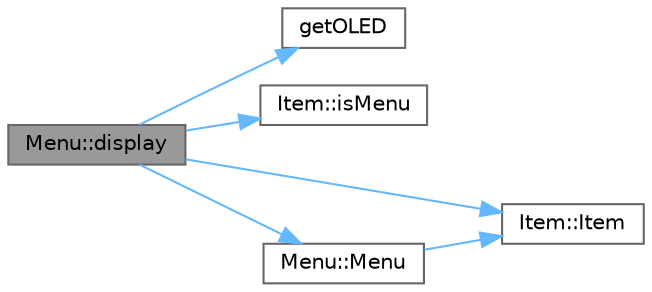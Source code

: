 digraph "Menu::display"
{
 // LATEX_PDF_SIZE
  bgcolor="transparent";
  edge [fontname=Helvetica,fontsize=10,labelfontname=Helvetica,labelfontsize=10];
  node [fontname=Helvetica,fontsize=10,shape=box,height=0.2,width=0.4];
  rankdir="LR";
  Node1 [id="Node000001",label="Menu::display",height=0.2,width=0.4,color="gray40", fillcolor="grey60", style="filled", fontcolor="black",tooltip=" "];
  Node1 -> Node2 [id="edge1_Node000001_Node000002",color="steelblue1",style="solid",tooltip=" "];
  Node2 [id="Node000002",label="getOLED",height=0.2,width=0.4,color="grey40", fillcolor="white", style="filled",URL="$_action_item_8cpp.html#ac9b4abffade2aabf7bf8099d3d6ce19c",tooltip=" "];
  Node1 -> Node3 [id="edge2_Node000001_Node000003",color="steelblue1",style="solid",tooltip=" "];
  Node3 [id="Node000003",label="Item::isMenu",height=0.2,width=0.4,color="grey40", fillcolor="white", style="filled",URL="$class_item.html#abecbfd8f6533876e932652f7602bc462",tooltip=" "];
  Node1 -> Node4 [id="edge3_Node000001_Node000004",color="steelblue1",style="solid",tooltip=" "];
  Node4 [id="Node000004",label="Item::Item",height=0.2,width=0.4,color="grey40", fillcolor="white", style="filled",URL="$class_item.html#a43f9c4418bc3ba04411f46943223500a",tooltip=" "];
  Node1 -> Node5 [id="edge4_Node000001_Node000005",color="steelblue1",style="solid",tooltip=" "];
  Node5 [id="Node000005",label="Menu::Menu",height=0.2,width=0.4,color="grey40", fillcolor="white", style="filled",URL="$class_menu.html#a991bd9d4b396cb89252b5113f8cdc6bf",tooltip=" "];
  Node5 -> Node4 [id="edge5_Node000005_Node000004",color="steelblue1",style="solid",tooltip=" "];
}

